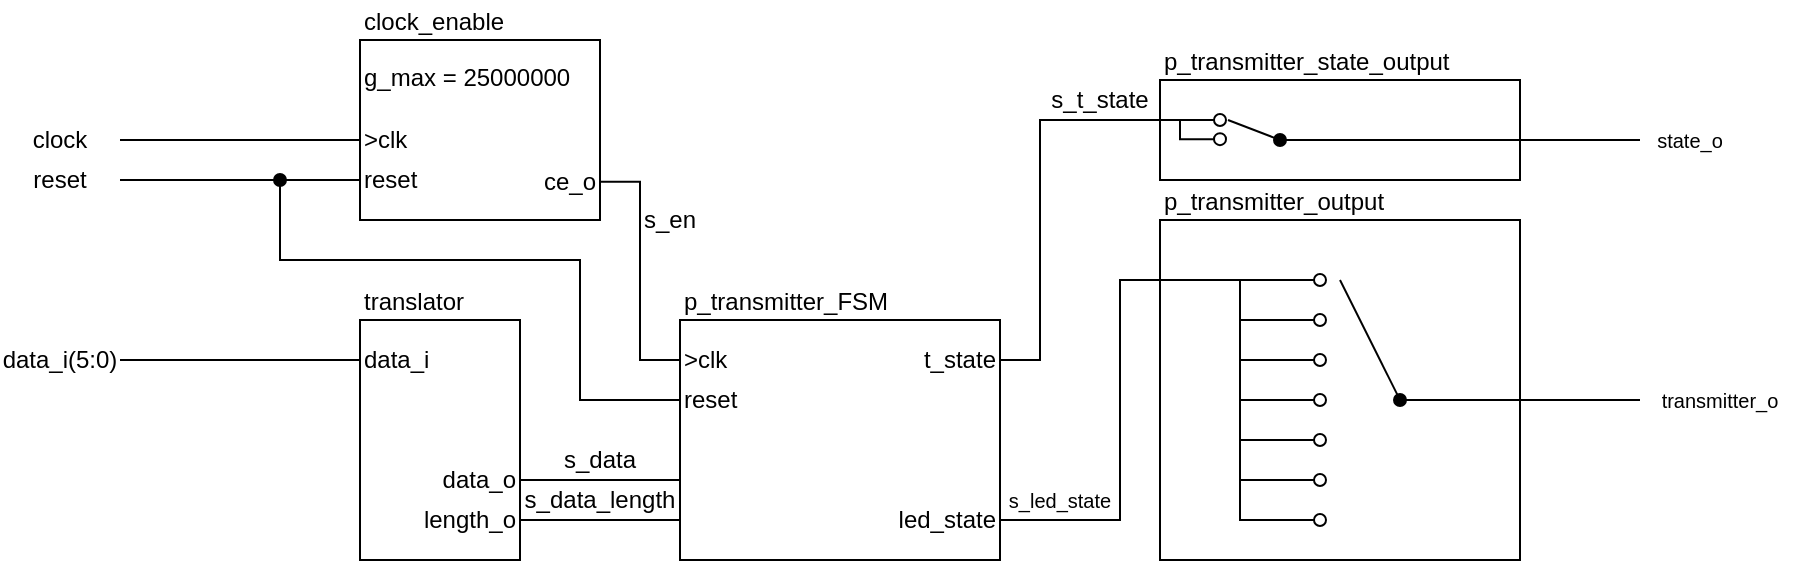 <mxfile version="17.4.2" type="device"><diagram id="JYuUYeCm5jH2LiLdmbth" name="Page-1"><mxGraphModel dx="593" dy="366" grid="1" gridSize="10" guides="1" tooltips="1" connect="1" arrows="1" fold="1" page="1" pageScale="1" pageWidth="827" pageHeight="1169" math="0" shadow="0"><root><mxCell id="0"/><mxCell id="1" parent="0"/><mxCell id="Bj7L7UJYXdTAU3NBRUvT-9" value="" style="group" parent="1" vertex="1" connectable="0"><mxGeometry x="240" y="180" width="80" height="140" as="geometry"/></mxCell><mxCell id="Bj7L7UJYXdTAU3NBRUvT-2" value="" style="rounded=0;whiteSpace=wrap;html=1;" parent="Bj7L7UJYXdTAU3NBRUvT-9" vertex="1"><mxGeometry y="20" width="80" height="120" as="geometry"/></mxCell><mxCell id="Bj7L7UJYXdTAU3NBRUvT-3" value="data_i" style="text;html=1;strokeColor=none;fillColor=none;align=left;verticalAlign=middle;whiteSpace=wrap;rounded=0;" parent="Bj7L7UJYXdTAU3NBRUvT-9" vertex="1"><mxGeometry y="30" width="40" height="20" as="geometry"/></mxCell><mxCell id="Bj7L7UJYXdTAU3NBRUvT-4" value="data_o" style="text;html=1;strokeColor=none;fillColor=none;align=right;verticalAlign=middle;whiteSpace=wrap;rounded=0;" parent="Bj7L7UJYXdTAU3NBRUvT-9" vertex="1"><mxGeometry y="90" width="80" height="20" as="geometry"/></mxCell><mxCell id="Bj7L7UJYXdTAU3NBRUvT-5" value="translator" style="text;html=1;strokeColor=none;fillColor=none;align=left;verticalAlign=bottom;whiteSpace=wrap;rounded=0;" parent="Bj7L7UJYXdTAU3NBRUvT-9" vertex="1"><mxGeometry width="80" height="20" as="geometry"/></mxCell><mxCell id="Bj7L7UJYXdTAU3NBRUvT-6" value="length_o" style="text;html=1;strokeColor=none;fillColor=none;align=right;verticalAlign=middle;whiteSpace=wrap;rounded=0;" parent="Bj7L7UJYXdTAU3NBRUvT-9" vertex="1"><mxGeometry y="110" width="80" height="20" as="geometry"/></mxCell><mxCell id="Bj7L7UJYXdTAU3NBRUvT-10" style="edgeStyle=orthogonalEdgeStyle;rounded=0;orthogonalLoop=1;jettySize=auto;html=1;exitX=0;exitY=0.5;exitDx=0;exitDy=0;endArrow=none;endFill=0;entryX=1;entryY=0.5;entryDx=0;entryDy=0;" parent="1" source="Bj7L7UJYXdTAU3NBRUvT-3" target="Bj7L7UJYXdTAU3NBRUvT-74" edge="1"><mxGeometry relative="1" as="geometry"><mxPoint x="80" y="220" as="targetPoint"/></mxGeometry></mxCell><mxCell id="Bj7L7UJYXdTAU3NBRUvT-11" style="edgeStyle=orthogonalEdgeStyle;rounded=0;orthogonalLoop=1;jettySize=auto;html=1;exitX=1;exitY=0.5;exitDx=0;exitDy=0;endArrow=none;endFill=0;entryX=0;entryY=0.5;entryDx=0;entryDy=0;" parent="1" source="Bj7L7UJYXdTAU3NBRUvT-4" edge="1"><mxGeometry relative="1" as="geometry"><mxPoint x="400" y="280.0" as="targetPoint"/><Array as="points"><mxPoint x="400" y="280"/></Array></mxGeometry></mxCell><mxCell id="Bj7L7UJYXdTAU3NBRUvT-12" style="edgeStyle=orthogonalEdgeStyle;rounded=0;orthogonalLoop=1;jettySize=auto;html=1;exitX=1;exitY=0.5;exitDx=0;exitDy=0;endArrow=none;endFill=0;entryX=0;entryY=0.5;entryDx=0;entryDy=0;" parent="1" source="Bj7L7UJYXdTAU3NBRUvT-6" edge="1"><mxGeometry relative="1" as="geometry"><mxPoint x="400" y="300.0" as="targetPoint"/><Array as="points"><mxPoint x="380" y="300"/><mxPoint x="380" y="300"/></Array></mxGeometry></mxCell><mxCell id="Bj7L7UJYXdTAU3NBRUvT-36" style="edgeStyle=orthogonalEdgeStyle;rounded=0;orthogonalLoop=1;jettySize=auto;html=1;exitX=0;exitY=0.5;exitDx=0;exitDy=0;endArrow=oval;endFill=1;" parent="1" source="Bj7L7UJYXdTAU3NBRUvT-18" edge="1"><mxGeometry relative="1" as="geometry"><mxPoint x="200" y="130" as="targetPoint"/><Array as="points"><mxPoint x="350" y="240"/><mxPoint x="350" y="170"/><mxPoint x="200" y="170"/></Array></mxGeometry></mxCell><mxCell id="Bj7L7UJYXdTAU3NBRUvT-42" value="" style="group" parent="1" vertex="1" connectable="0"><mxGeometry x="400" y="180" width="160" height="140" as="geometry"/></mxCell><mxCell id="Bj7L7UJYXdTAU3NBRUvT-17" value="" style="rounded=0;whiteSpace=wrap;html=1;" parent="Bj7L7UJYXdTAU3NBRUvT-42" vertex="1"><mxGeometry y="20" width="160" height="120" as="geometry"/></mxCell><mxCell id="Bj7L7UJYXdTAU3NBRUvT-18" value="reset" style="text;html=1;strokeColor=none;fillColor=none;align=left;verticalAlign=middle;whiteSpace=wrap;rounded=0;" parent="Bj7L7UJYXdTAU3NBRUvT-42" vertex="1"><mxGeometry y="50" width="80" height="20" as="geometry"/></mxCell><mxCell id="Bj7L7UJYXdTAU3NBRUvT-19" value="p_transmitter_FSM" style="text;html=1;strokeColor=none;fillColor=none;align=left;verticalAlign=bottom;whiteSpace=wrap;rounded=0;" parent="Bj7L7UJYXdTAU3NBRUvT-42" vertex="1"><mxGeometry width="160" height="20" as="geometry"/></mxCell><mxCell id="Bj7L7UJYXdTAU3NBRUvT-20" value="t_state" style="text;html=1;strokeColor=none;fillColor=none;align=right;verticalAlign=middle;whiteSpace=wrap;rounded=0;" parent="Bj7L7UJYXdTAU3NBRUvT-42" vertex="1"><mxGeometry x="80" y="30" width="80" height="20" as="geometry"/></mxCell><mxCell id="Bj7L7UJYXdTAU3NBRUvT-22" value="&amp;gt;clk" style="text;html=1;strokeColor=none;fillColor=none;align=left;verticalAlign=middle;whiteSpace=wrap;rounded=0;" parent="Bj7L7UJYXdTAU3NBRUvT-42" vertex="1"><mxGeometry y="30" width="80" height="20" as="geometry"/></mxCell><mxCell id="Bj7L7UJYXdTAU3NBRUvT-23" value="led_state" style="text;html=1;strokeColor=none;fillColor=none;align=right;verticalAlign=middle;whiteSpace=wrap;rounded=0;" parent="Bj7L7UJYXdTAU3NBRUvT-42" vertex="1"><mxGeometry x="80" y="110" width="80" height="20" as="geometry"/></mxCell><mxCell id="Bj7L7UJYXdTAU3NBRUvT-71" style="edgeStyle=elbowEdgeStyle;rounded=0;orthogonalLoop=1;jettySize=auto;html=1;exitX=0;exitY=0.5;exitDx=0;exitDy=0;startArrow=none;startFill=0;endArrow=none;endFill=0;entryX=1;entryY=0.5;entryDx=0;entryDy=0;" parent="1" source="Bj7L7UJYXdTAU3NBRUvT-61" target="Bj7L7UJYXdTAU3NBRUvT-77" edge="1"><mxGeometry relative="1" as="geometry"><mxPoint x="80" y="130" as="targetPoint"/></mxGeometry></mxCell><mxCell id="Bj7L7UJYXdTAU3NBRUvT-66" style="edgeStyle=elbowEdgeStyle;rounded=0;orthogonalLoop=1;jettySize=auto;html=1;exitX=1;exitY=0.5;exitDx=0;exitDy=0;startArrow=none;startFill=0;endArrow=none;endFill=0;entryX=0;entryY=0.5;entryDx=0;entryDy=0;" parent="1" source="Bj7L7UJYXdTAU3NBRUvT-63" target="Bj7L7UJYXdTAU3NBRUvT-22" edge="1"><mxGeometry relative="1" as="geometry"><mxPoint x="420" y="130.8" as="targetPoint"/></mxGeometry></mxCell><mxCell id="Bj7L7UJYXdTAU3NBRUvT-70" style="edgeStyle=elbowEdgeStyle;rounded=0;orthogonalLoop=1;jettySize=auto;html=1;exitX=0;exitY=0.5;exitDx=0;exitDy=0;startArrow=none;startFill=0;endArrow=none;endFill=0;entryX=1;entryY=0.5;entryDx=0;entryDy=0;" parent="1" source="Bj7L7UJYXdTAU3NBRUvT-65" target="Bj7L7UJYXdTAU3NBRUvT-76" edge="1"><mxGeometry relative="1" as="geometry"><mxPoint x="80" y="110" as="targetPoint"/></mxGeometry></mxCell><mxCell id="Bj7L7UJYXdTAU3NBRUvT-67" value="s_en" style="text;html=1;strokeColor=none;fillColor=none;align=left;verticalAlign=middle;whiteSpace=wrap;rounded=0;" parent="1" vertex="1"><mxGeometry x="380" y="140" width="50" height="20" as="geometry"/></mxCell><mxCell id="Bj7L7UJYXdTAU3NBRUvT-68" value="s_t_state" style="text;html=1;strokeColor=none;fillColor=none;align=center;verticalAlign=middle;whiteSpace=wrap;rounded=0;" parent="1" vertex="1"><mxGeometry x="580" y="80" width="60" height="20" as="geometry"/></mxCell><mxCell id="Bj7L7UJYXdTAU3NBRUvT-69" value="&lt;font style=&quot;font-size: 10px&quot;&gt;s_led_state&lt;/font&gt;" style="text;html=1;strokeColor=none;fillColor=none;align=center;verticalAlign=middle;whiteSpace=wrap;rounded=0;" parent="1" vertex="1"><mxGeometry x="560" y="280" width="60" height="20" as="geometry"/></mxCell><mxCell id="Bj7L7UJYXdTAU3NBRUvT-72" value="s_data" style="text;html=1;strokeColor=none;fillColor=none;align=center;verticalAlign=middle;whiteSpace=wrap;rounded=0;" parent="1" vertex="1"><mxGeometry x="320" y="260" width="80" height="20" as="geometry"/></mxCell><mxCell id="Bj7L7UJYXdTAU3NBRUvT-73" value="s_data_length" style="text;html=1;strokeColor=none;fillColor=none;align=center;verticalAlign=middle;whiteSpace=wrap;rounded=0;" parent="1" vertex="1"><mxGeometry x="320" y="280" width="80" height="20" as="geometry"/></mxCell><mxCell id="Bj7L7UJYXdTAU3NBRUvT-74" value="data_i(5:0)" style="text;html=1;strokeColor=none;fillColor=none;align=center;verticalAlign=middle;whiteSpace=wrap;rounded=0;" parent="1" vertex="1"><mxGeometry x="60" y="210" width="60" height="20" as="geometry"/></mxCell><mxCell id="Bj7L7UJYXdTAU3NBRUvT-76" value="clock&lt;span style=&quot;color: rgba(0 , 0 , 0 , 0) ; font-family: monospace ; font-size: 0px&quot;&gt;%3CmxGraphModel%3E%3Croot%3E%3CmxCell%20id%3D%220%22%2F%3E%3CmxCell%20id%3D%221%22%20parent%3D%220%22%2F%3E%3CmxCell%20id%3D%222%22%20value%3D%22data_i(5%3A0)%22%20style%3D%22text%3Bhtml%3D1%3BstrokeColor%3Dnone%3BfillColor%3Dnone%3Balign%3Dcenter%3BverticalAlign%3Dmiddle%3BwhiteSpace%3Dwrap%3Brounded%3D0%3B%22%20vertex%3D%221%22%20parent%3D%221%22%3E%3CmxGeometry%20x%3D%2220%22%20y%3D%22210%22%20width%3D%2260%22%20height%3D%2220%22%20as%3D%22geometry%22%2F%3E%3C%2FmxCell%3E%3C%2Froot%3E%3C%2FmxGraphModel%3E&lt;/span&gt;" style="text;html=1;strokeColor=none;fillColor=none;align=center;verticalAlign=middle;whiteSpace=wrap;rounded=0;" parent="1" vertex="1"><mxGeometry x="60" y="100" width="60" height="20" as="geometry"/></mxCell><mxCell id="Bj7L7UJYXdTAU3NBRUvT-77" value="reset" style="text;html=1;strokeColor=none;fillColor=none;align=center;verticalAlign=middle;whiteSpace=wrap;rounded=0;" parent="1" vertex="1"><mxGeometry x="60" y="120" width="60" height="20" as="geometry"/></mxCell><mxCell id="Bj7L7UJYXdTAU3NBRUvT-79" value="" style="group" parent="1" vertex="1" connectable="0"><mxGeometry x="240" y="40" width="120" height="110" as="geometry"/></mxCell><mxCell id="Bj7L7UJYXdTAU3NBRUvT-60" value="" style="rounded=0;whiteSpace=wrap;html=1;fillColor=default;" parent="Bj7L7UJYXdTAU3NBRUvT-79" vertex="1"><mxGeometry y="20" width="120" height="90" as="geometry"/></mxCell><mxCell id="Bj7L7UJYXdTAU3NBRUvT-61" value="reset" style="text;html=1;strokeColor=none;fillColor=none;align=left;verticalAlign=middle;whiteSpace=wrap;rounded=0;" parent="Bj7L7UJYXdTAU3NBRUvT-79" vertex="1"><mxGeometry y="80" width="50" height="20" as="geometry"/></mxCell><mxCell id="Bj7L7UJYXdTAU3NBRUvT-62" value="clock_enable" style="text;html=1;strokeColor=none;fillColor=none;align=left;verticalAlign=bottom;whiteSpace=wrap;rounded=0;" parent="Bj7L7UJYXdTAU3NBRUvT-79" vertex="1"><mxGeometry width="100" height="20" as="geometry"/></mxCell><mxCell id="Bj7L7UJYXdTAU3NBRUvT-63" value="ce_o" style="text;html=1;strokeColor=none;fillColor=none;align=right;verticalAlign=middle;whiteSpace=wrap;rounded=0;" parent="Bj7L7UJYXdTAU3NBRUvT-79" vertex="1"><mxGeometry x="70" y="81.67" width="50" height="18.33" as="geometry"/></mxCell><mxCell id="Bj7L7UJYXdTAU3NBRUvT-64" value="g_max = 25000000" style="text;html=1;strokeColor=none;fillColor=none;align=left;verticalAlign=middle;whiteSpace=wrap;rounded=0;" parent="Bj7L7UJYXdTAU3NBRUvT-79" vertex="1"><mxGeometry y="30" width="110" height="18.33" as="geometry"/></mxCell><mxCell id="Bj7L7UJYXdTAU3NBRUvT-65" value="&amp;gt;clk" style="text;html=1;strokeColor=none;fillColor=none;align=left;verticalAlign=middle;whiteSpace=wrap;rounded=0;" parent="Bj7L7UJYXdTAU3NBRUvT-79" vertex="1"><mxGeometry y="60" width="60" height="20" as="geometry"/></mxCell><mxCell id="Bj7L7UJYXdTAU3NBRUvT-80" value="" style="group" parent="1" vertex="1" connectable="0"><mxGeometry x="640" y="60" width="180" height="70" as="geometry"/></mxCell><mxCell id="Bj7L7UJYXdTAU3NBRUvT-38" value="" style="rounded=0;whiteSpace=wrap;html=1;fillColor=default;" parent="Bj7L7UJYXdTAU3NBRUvT-80" vertex="1"><mxGeometry y="20" width="180" height="50" as="geometry"/></mxCell><mxCell id="Bj7L7UJYXdTAU3NBRUvT-41" value="p_transmitter_state_output" style="text;html=1;strokeColor=none;fillColor=none;align=left;verticalAlign=bottom;whiteSpace=wrap;rounded=0;" parent="Bj7L7UJYXdTAU3NBRUvT-80" vertex="1"><mxGeometry width="180" height="20" as="geometry"/></mxCell><mxCell id="Bj7L7UJYXdTAU3NBRUvT-43" value="" style="endArrow=oval;html=1;rounded=0;fontSize=9;edgeStyle=orthogonalEdgeStyle;endFill=0;" parent="Bj7L7UJYXdTAU3NBRUvT-80" edge="1"><mxGeometry width="50" height="50" relative="1" as="geometry"><mxPoint x="10" y="39.998" as="sourcePoint"/><mxPoint x="30" y="49.576" as="targetPoint"/><Array as="points"><mxPoint x="10" y="39.998"/><mxPoint x="10" y="49.576"/><mxPoint x="30" y="49.576"/></Array></mxGeometry></mxCell><mxCell id="Bj7L7UJYXdTAU3NBRUvT-45" value="" style="endArrow=none;html=1;rounded=0;endFill=0;startArrow=oval;startFill=1;" parent="Bj7L7UJYXdTAU3NBRUvT-80" edge="1"><mxGeometry width="50" height="50" relative="1" as="geometry"><mxPoint x="60" y="50" as="sourcePoint"/><mxPoint x="34" y="40" as="targetPoint"/></mxGeometry></mxCell><mxCell id="Bj7L7UJYXdTAU3NBRUvT-46" value="" style="endArrow=none;html=1;rounded=0;edgeStyle=elbowEdgeStyle;entryX=0;entryY=0.5;entryDx=0;entryDy=0;" parent="Bj7L7UJYXdTAU3NBRUvT-80" target="Bj7L7UJYXdTAU3NBRUvT-82" edge="1"><mxGeometry width="50" height="50" relative="1" as="geometry"><mxPoint x="60" y="50" as="sourcePoint"/><mxPoint x="240" y="50" as="targetPoint"/></mxGeometry></mxCell><mxCell id="Bj7L7UJYXdTAU3NBRUvT-81" value="" style="group" parent="1" vertex="1" connectable="0"><mxGeometry x="640" y="130" width="180" height="190" as="geometry"/></mxCell><mxCell id="Bj7L7UJYXdTAU3NBRUvT-47" value="" style="rounded=0;whiteSpace=wrap;html=1;fillColor=default;" parent="Bj7L7UJYXdTAU3NBRUvT-81" vertex="1"><mxGeometry y="20" width="180" height="170" as="geometry"/></mxCell><mxCell id="Bj7L7UJYXdTAU3NBRUvT-48" value="p_transmitter_output" style="text;html=1;strokeColor=none;fillColor=none;align=left;verticalAlign=bottom;whiteSpace=wrap;rounded=0;" parent="Bj7L7UJYXdTAU3NBRUvT-81" vertex="1"><mxGeometry width="180" height="20" as="geometry"/></mxCell><mxCell id="Bj7L7UJYXdTAU3NBRUvT-49" value="" style="endArrow=oval;html=1;rounded=0;fontSize=9;edgeStyle=orthogonalEdgeStyle;endFill=0;" parent="Bj7L7UJYXdTAU3NBRUvT-81" edge="1"><mxGeometry width="50" height="50" relative="1" as="geometry"><mxPoint x="40" y="49.998" as="sourcePoint"/><mxPoint x="80" y="70" as="targetPoint"/><Array as="points"><mxPoint x="40" y="70"/></Array></mxGeometry></mxCell><mxCell id="Bj7L7UJYXdTAU3NBRUvT-50" value="" style="endArrow=none;html=1;rounded=0;endFill=0;startArrow=oval;startFill=1;" parent="Bj7L7UJYXdTAU3NBRUvT-81" edge="1"><mxGeometry width="50" height="50" relative="1" as="geometry"><mxPoint x="120" y="110" as="sourcePoint"/><mxPoint x="90" y="50" as="targetPoint"/></mxGeometry></mxCell><mxCell id="Bj7L7UJYXdTAU3NBRUvT-54" value="" style="endArrow=oval;html=1;rounded=0;fontSize=9;edgeStyle=orthogonalEdgeStyle;endFill=0;" parent="Bj7L7UJYXdTAU3NBRUvT-81" edge="1"><mxGeometry width="50" height="50" relative="1" as="geometry"><mxPoint x="40" y="69.998" as="sourcePoint"/><mxPoint x="80" y="90" as="targetPoint"/><Array as="points"><mxPoint x="40" y="90"/></Array></mxGeometry></mxCell><mxCell id="Bj7L7UJYXdTAU3NBRUvT-55" value="" style="endArrow=oval;html=1;rounded=0;fontSize=9;edgeStyle=orthogonalEdgeStyle;endFill=0;" parent="Bj7L7UJYXdTAU3NBRUvT-81" edge="1"><mxGeometry width="50" height="50" relative="1" as="geometry"><mxPoint x="40" y="89.998" as="sourcePoint"/><mxPoint x="80" y="110" as="targetPoint"/><Array as="points"><mxPoint x="40" y="110"/></Array></mxGeometry></mxCell><mxCell id="Bj7L7UJYXdTAU3NBRUvT-56" value="" style="endArrow=oval;html=1;rounded=0;fontSize=9;edgeStyle=orthogonalEdgeStyle;endFill=0;" parent="Bj7L7UJYXdTAU3NBRUvT-81" edge="1"><mxGeometry width="50" height="50" relative="1" as="geometry"><mxPoint x="40" y="149.998" as="sourcePoint"/><mxPoint x="80" y="170" as="targetPoint"/><Array as="points"><mxPoint x="40" y="170"/></Array></mxGeometry></mxCell><mxCell id="Bj7L7UJYXdTAU3NBRUvT-57" value="" style="endArrow=oval;html=1;rounded=0;fontSize=9;edgeStyle=orthogonalEdgeStyle;endFill=0;" parent="Bj7L7UJYXdTAU3NBRUvT-81" edge="1"><mxGeometry width="50" height="50" relative="1" as="geometry"><mxPoint x="40" y="129.998" as="sourcePoint"/><mxPoint x="80" y="150" as="targetPoint"/><Array as="points"><mxPoint x="40" y="150"/></Array></mxGeometry></mxCell><mxCell id="Bj7L7UJYXdTAU3NBRUvT-58" value="" style="endArrow=oval;html=1;rounded=0;fontSize=9;edgeStyle=orthogonalEdgeStyle;endFill=0;" parent="Bj7L7UJYXdTAU3NBRUvT-81" edge="1"><mxGeometry width="50" height="50" relative="1" as="geometry"><mxPoint x="40" y="109.998" as="sourcePoint"/><mxPoint x="80" y="130" as="targetPoint"/><Array as="points"><mxPoint x="40" y="130"/></Array></mxGeometry></mxCell><mxCell id="Bj7L7UJYXdTAU3NBRUvT-52" style="edgeStyle=elbowEdgeStyle;rounded=0;orthogonalLoop=1;jettySize=auto;html=1;exitX=1;exitY=0.5;exitDx=0;exitDy=0;startArrow=none;startFill=0;endArrow=oval;endFill=0;" parent="1" source="Bj7L7UJYXdTAU3NBRUvT-23" edge="1"><mxGeometry relative="1" as="geometry"><mxPoint x="720" y="180" as="targetPoint"/><Array as="points"><mxPoint x="620" y="240"/></Array></mxGeometry></mxCell><mxCell id="Bj7L7UJYXdTAU3NBRUvT-44" style="edgeStyle=orthogonalEdgeStyle;rounded=0;orthogonalLoop=1;jettySize=auto;html=1;exitX=1;exitY=0.5;exitDx=0;exitDy=0;endArrow=oval;endFill=0;" parent="1" source="Bj7L7UJYXdTAU3NBRUvT-20" edge="1"><mxGeometry relative="1" as="geometry"><mxPoint x="670" y="100" as="targetPoint"/><Array as="points"><mxPoint x="580" y="220"/><mxPoint x="580" y="100"/></Array></mxGeometry></mxCell><mxCell id="Bj7L7UJYXdTAU3NBRUvT-51" value="" style="endArrow=none;html=1;rounded=0;edgeStyle=elbowEdgeStyle;" parent="1" edge="1"><mxGeometry width="50" height="50" relative="1" as="geometry"><mxPoint x="760" y="240" as="sourcePoint"/><mxPoint x="880" y="240" as="targetPoint"/></mxGeometry></mxCell><mxCell id="Bj7L7UJYXdTAU3NBRUvT-82" value="state_o" style="text;html=1;strokeColor=none;fillColor=none;align=center;verticalAlign=middle;whiteSpace=wrap;rounded=0;fontSize=10;" parent="1" vertex="1"><mxGeometry x="880" y="90" width="50" height="40" as="geometry"/></mxCell><mxCell id="Bj7L7UJYXdTAU3NBRUvT-85" value="transmitter_o" style="text;html=1;strokeColor=none;fillColor=none;align=center;verticalAlign=middle;whiteSpace=wrap;rounded=0;fontSize=10;" parent="1" vertex="1"><mxGeometry x="880" y="220" width="80" height="40" as="geometry"/></mxCell></root></mxGraphModel></diagram></mxfile>